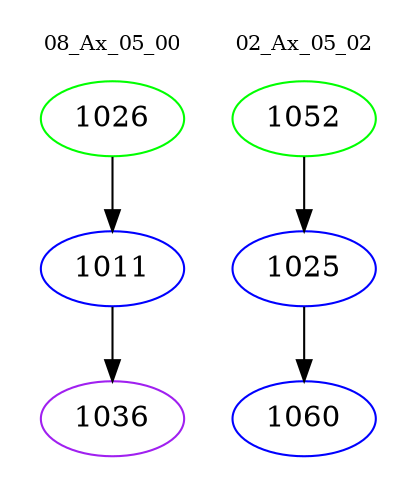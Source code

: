 digraph{
subgraph cluster_0 {
color = white
label = "08_Ax_05_00";
fontsize=10;
T0_1026 [label="1026", color="green"]
T0_1026 -> T0_1011 [color="black"]
T0_1011 [label="1011", color="blue"]
T0_1011 -> T0_1036 [color="black"]
T0_1036 [label="1036", color="purple"]
}
subgraph cluster_1 {
color = white
label = "02_Ax_05_02";
fontsize=10;
T1_1052 [label="1052", color="green"]
T1_1052 -> T1_1025 [color="black"]
T1_1025 [label="1025", color="blue"]
T1_1025 -> T1_1060 [color="black"]
T1_1060 [label="1060", color="blue"]
}
}
